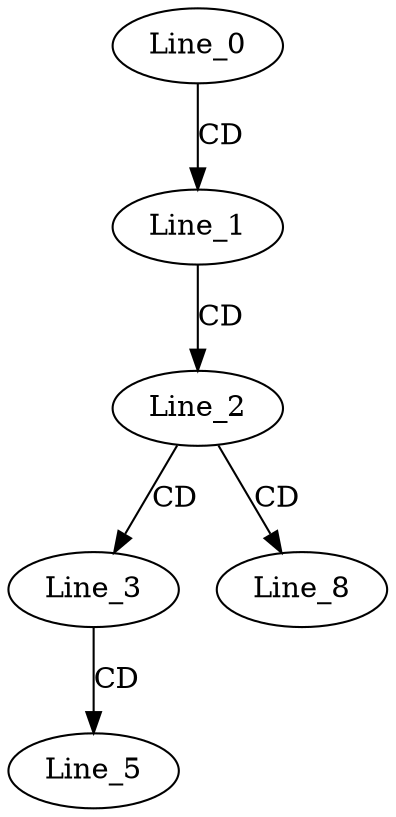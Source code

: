 digraph G {
  Line_0;
  Line_1;
  Line_2;
  Line_3;
  Line_3;
  Line_5;
  Line_8;
  Line_0 -> Line_1 [ label="CD" ];
  Line_1 -> Line_2 [ label="CD" ];
  Line_2 -> Line_3 [ label="CD" ];
  Line_3 -> Line_5 [ label="CD" ];
  Line_2 -> Line_8 [ label="CD" ];
}
